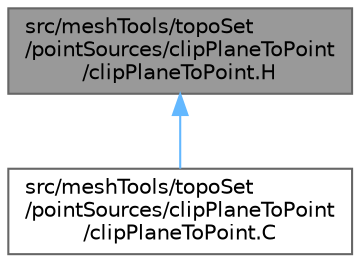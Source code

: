 digraph "src/meshTools/topoSet/pointSources/clipPlaneToPoint/clipPlaneToPoint.H"
{
 // LATEX_PDF_SIZE
  bgcolor="transparent";
  edge [fontname=Helvetica,fontsize=10,labelfontname=Helvetica,labelfontsize=10];
  node [fontname=Helvetica,fontsize=10,shape=box,height=0.2,width=0.4];
  Node1 [id="Node000001",label="src/meshTools/topoSet\l/pointSources/clipPlaneToPoint\l/clipPlaneToPoint.H",height=0.2,width=0.4,color="gray40", fillcolor="grey60", style="filled", fontcolor="black",tooltip=" "];
  Node1 -> Node2 [id="edge1_Node000001_Node000002",dir="back",color="steelblue1",style="solid",tooltip=" "];
  Node2 [id="Node000002",label="src/meshTools/topoSet\l/pointSources/clipPlaneToPoint\l/clipPlaneToPoint.C",height=0.2,width=0.4,color="grey40", fillcolor="white", style="filled",URL="$clipPlaneToPoint_8C.html",tooltip=" "];
}
